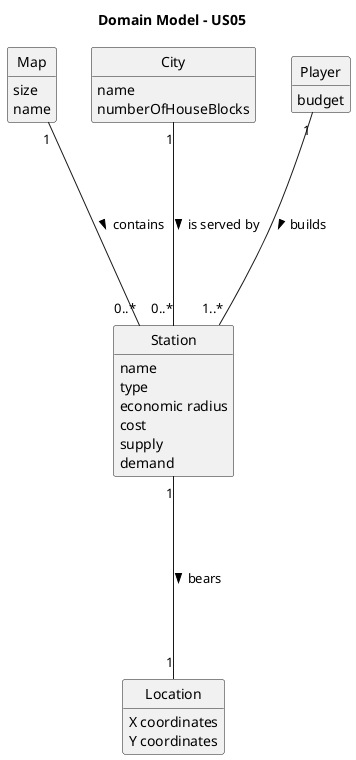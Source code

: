 @startuml

skinparam monochrome true
skinparam packageStyle rectangle
skinparam shadowing false
skinparam classAttributeIconSize 0
hide circle
hide methods

title Domain Model - US05

class Map {
    size
    name
}

class City {
    name
    numberOfHouseBlocks
}

class Location {
    X coordinates
    Y coordinates
}

class Station {
    name
    type
    economic radius
    cost
    supply
    demand
}

class Player {
    budget
}

Map "1" ---- "0..*" Station : contains >
City "1" ---- "0..*" Station : is served by >
Station "1" ---- "1" Location : bears >
Player "1" ---- "1..*" Station : builds >

@enduml